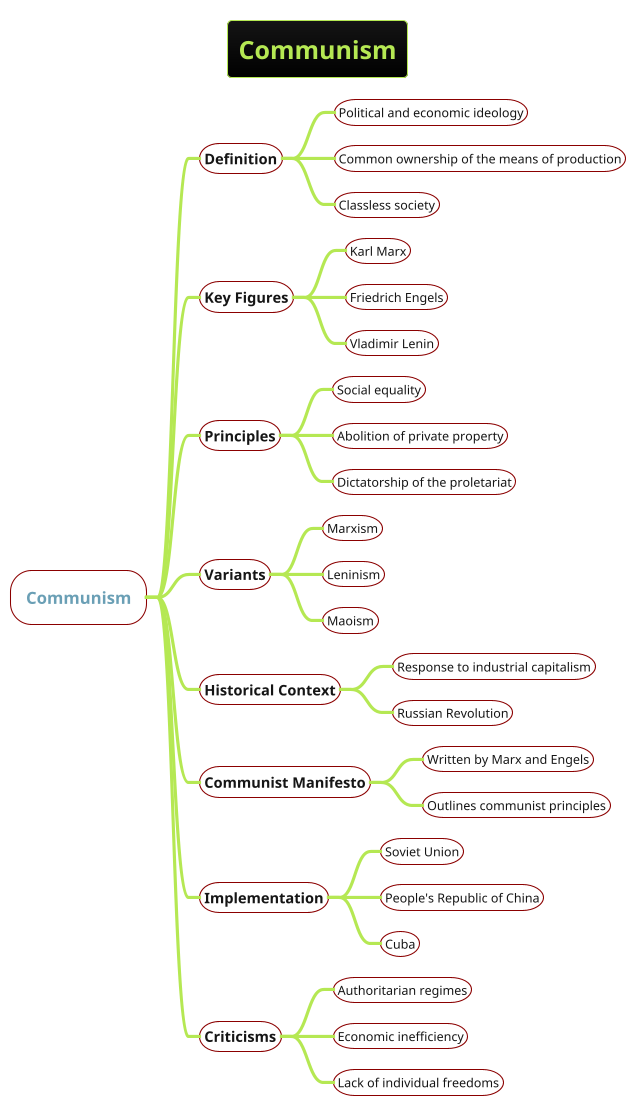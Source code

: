 @startmindmap
title =Communism
!theme hacker
skinparam node {
    BackgroundColor LightRed
    BorderColor DarkRed
}

* Communism
** Definition
*** Political and economic ideology
*** Common ownership of the means of production
*** Classless society

** Key Figures
*** Karl Marx
*** Friedrich Engels
*** Vladimir Lenin

** Principles
*** Social equality
*** Abolition of private property
*** Dictatorship of the proletariat

** Variants
*** Marxism
*** Leninism
*** Maoism

** Historical Context
*** Response to industrial capitalism
*** Russian Revolution

** Communist Manifesto
*** Written by Marx and Engels
*** Outlines communist principles

** Implementation
*** Soviet Union
*** People's Republic of China
*** Cuba

** Criticisms
*** Authoritarian regimes
*** Economic inefficiency
*** Lack of individual freedoms
@endmindmap
